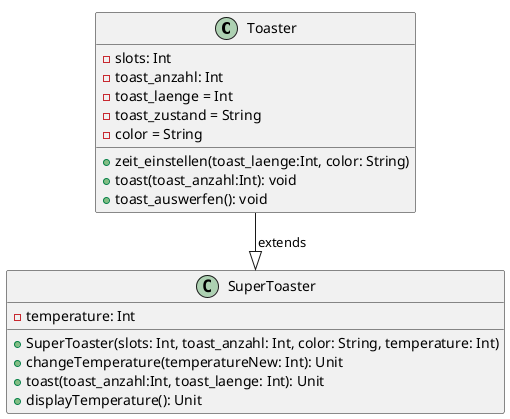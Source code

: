 @startuml
!pragma layout smetana
class Toaster {
  - slots: Int
  - toast_anzahl: Int
  - toast_laenge = Int
  - toast_zustand = String
  - color = String
  + zeit_einstellen(toast_laenge:Int, color: String)
  + toast(toast_anzahl:Int): void
  + toast_auswerfen(): void
}

class SuperToaster {
  - temperature: Int
  + SuperToaster(slots: Int, toast_anzahl: Int, color: String, temperature: Int)
  + changeTemperature(temperatureNew: Int): Unit
  + toast(toast_anzahl:Int, toast_laenge: Int): Unit
  + displayTemperature(): Unit
}

Toaster --|> SuperToaster : extends
@enduml